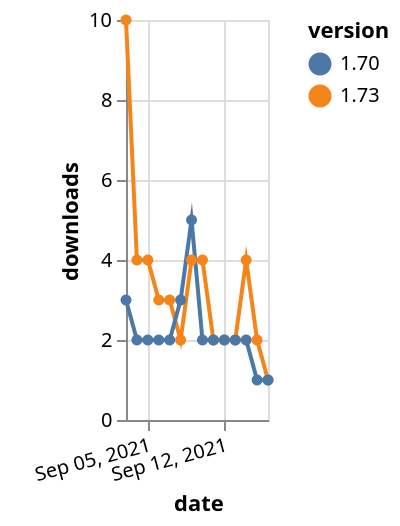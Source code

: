 {"$schema": "https://vega.github.io/schema/vega-lite/v5.json", "description": "A simple bar chart with embedded data.", "data": {"values": [{"date": "2021-09-03", "total": 2761, "delta": 10, "version": "1.73"}, {"date": "2021-09-04", "total": 2765, "delta": 4, "version": "1.73"}, {"date": "2021-09-05", "total": 2769, "delta": 4, "version": "1.73"}, {"date": "2021-09-06", "total": 2772, "delta": 3, "version": "1.73"}, {"date": "2021-09-07", "total": 2775, "delta": 3, "version": "1.73"}, {"date": "2021-09-08", "total": 2777, "delta": 2, "version": "1.73"}, {"date": "2021-09-09", "total": 2781, "delta": 4, "version": "1.73"}, {"date": "2021-09-10", "total": 2785, "delta": 4, "version": "1.73"}, {"date": "2021-09-11", "total": 2787, "delta": 2, "version": "1.73"}, {"date": "2021-09-12", "total": 2789, "delta": 2, "version": "1.73"}, {"date": "2021-09-13", "total": 2791, "delta": 2, "version": "1.73"}, {"date": "2021-09-14", "total": 2795, "delta": 4, "version": "1.73"}, {"date": "2021-09-15", "total": 2797, "delta": 2, "version": "1.73"}, {"date": "2021-09-16", "total": 2798, "delta": 1, "version": "1.73"}, {"date": "2021-09-03", "total": 2740, "delta": 3, "version": "1.70"}, {"date": "2021-09-04", "total": 2742, "delta": 2, "version": "1.70"}, {"date": "2021-09-05", "total": 2744, "delta": 2, "version": "1.70"}, {"date": "2021-09-06", "total": 2746, "delta": 2, "version": "1.70"}, {"date": "2021-09-07", "total": 2748, "delta": 2, "version": "1.70"}, {"date": "2021-09-08", "total": 2751, "delta": 3, "version": "1.70"}, {"date": "2021-09-09", "total": 2756, "delta": 5, "version": "1.70"}, {"date": "2021-09-10", "total": 2758, "delta": 2, "version": "1.70"}, {"date": "2021-09-11", "total": 2760, "delta": 2, "version": "1.70"}, {"date": "2021-09-12", "total": 2762, "delta": 2, "version": "1.70"}, {"date": "2021-09-13", "total": 2764, "delta": 2, "version": "1.70"}, {"date": "2021-09-14", "total": 2766, "delta": 2, "version": "1.70"}, {"date": "2021-09-15", "total": 2767, "delta": 1, "version": "1.70"}, {"date": "2021-09-16", "total": 2768, "delta": 1, "version": "1.70"}]}, "width": "container", "mark": {"type": "line", "point": {"filled": true}}, "encoding": {"x": {"field": "date", "type": "temporal", "timeUnit": "yearmonthdate", "title": "date", "axis": {"labelAngle": -15}}, "y": {"field": "delta", "type": "quantitative", "title": "downloads"}, "color": {"field": "version", "type": "nominal"}, "tooltip": {"field": "delta"}}}